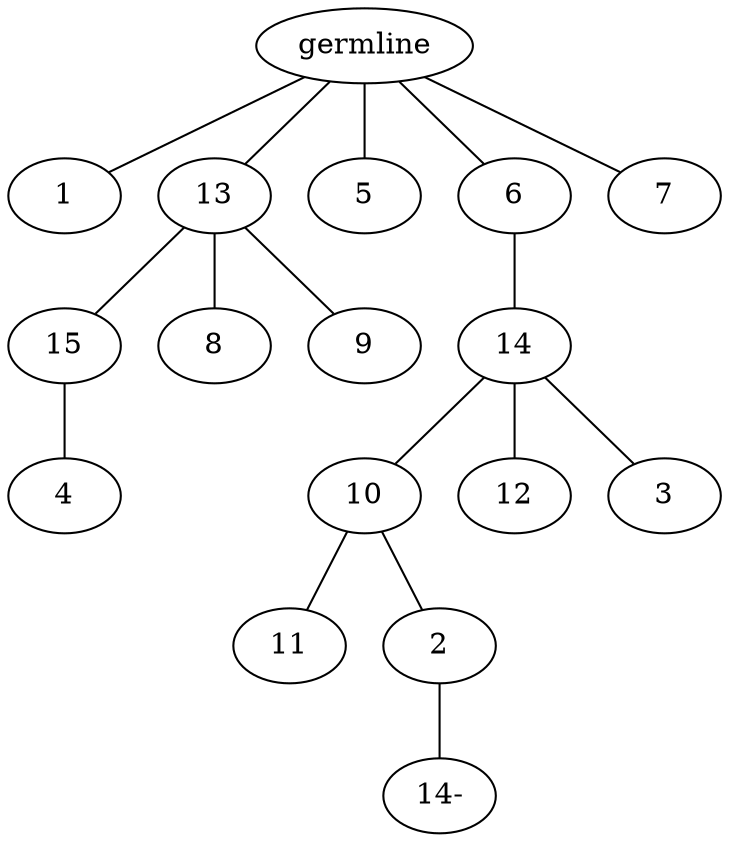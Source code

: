 graph tree {
    "140351227515760" [label="germline"];
    "140351227572480" [label="1"];
    "140351227575360" [label="13"];
    "140351227575456" [label="15"];
    "140351227574592" [label="4"];
    "140351227574832" [label="8"];
    "140351227574352" [label="9"];
    "140351227574496" [label="5"];
    "140351227574640" [label="6"];
    "140351227572672" [label="14"];
    "140351227575696" [label="10"];
    "140351227573824" [label="11"];
    "140351227576176" [label="2"];
    "140351228129680" [label="14-"];
    "140351227574880" [label="12"];
    "140351227574304" [label="3"];
    "140351227574208" [label="7"];
    "140351227515760" -- "140351227572480";
    "140351227515760" -- "140351227575360";
    "140351227515760" -- "140351227574496";
    "140351227515760" -- "140351227574640";
    "140351227515760" -- "140351227574208";
    "140351227575360" -- "140351227575456";
    "140351227575360" -- "140351227574832";
    "140351227575360" -- "140351227574352";
    "140351227575456" -- "140351227574592";
    "140351227574640" -- "140351227572672";
    "140351227572672" -- "140351227575696";
    "140351227572672" -- "140351227574880";
    "140351227572672" -- "140351227574304";
    "140351227575696" -- "140351227573824";
    "140351227575696" -- "140351227576176";
    "140351227576176" -- "140351228129680";
}

